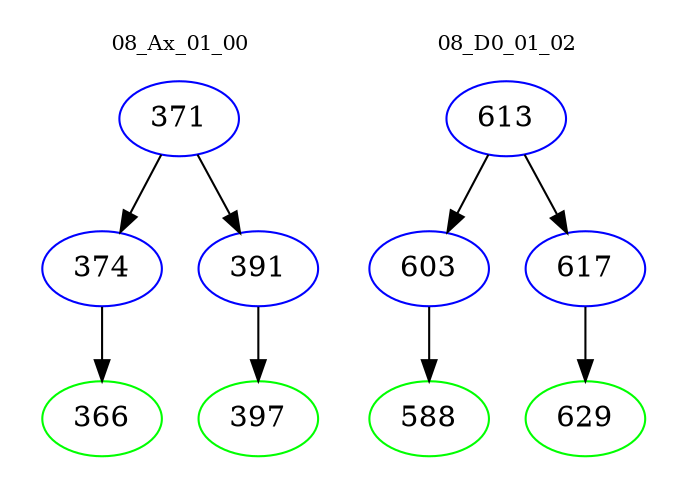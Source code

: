 digraph{
subgraph cluster_0 {
color = white
label = "08_Ax_01_00";
fontsize=10;
T0_371 [label="371", color="blue"]
T0_371 -> T0_374 [color="black"]
T0_374 [label="374", color="blue"]
T0_374 -> T0_366 [color="black"]
T0_366 [label="366", color="green"]
T0_371 -> T0_391 [color="black"]
T0_391 [label="391", color="blue"]
T0_391 -> T0_397 [color="black"]
T0_397 [label="397", color="green"]
}
subgraph cluster_1 {
color = white
label = "08_D0_01_02";
fontsize=10;
T1_613 [label="613", color="blue"]
T1_613 -> T1_603 [color="black"]
T1_603 [label="603", color="blue"]
T1_603 -> T1_588 [color="black"]
T1_588 [label="588", color="green"]
T1_613 -> T1_617 [color="black"]
T1_617 [label="617", color="blue"]
T1_617 -> T1_629 [color="black"]
T1_629 [label="629", color="green"]
}
}
